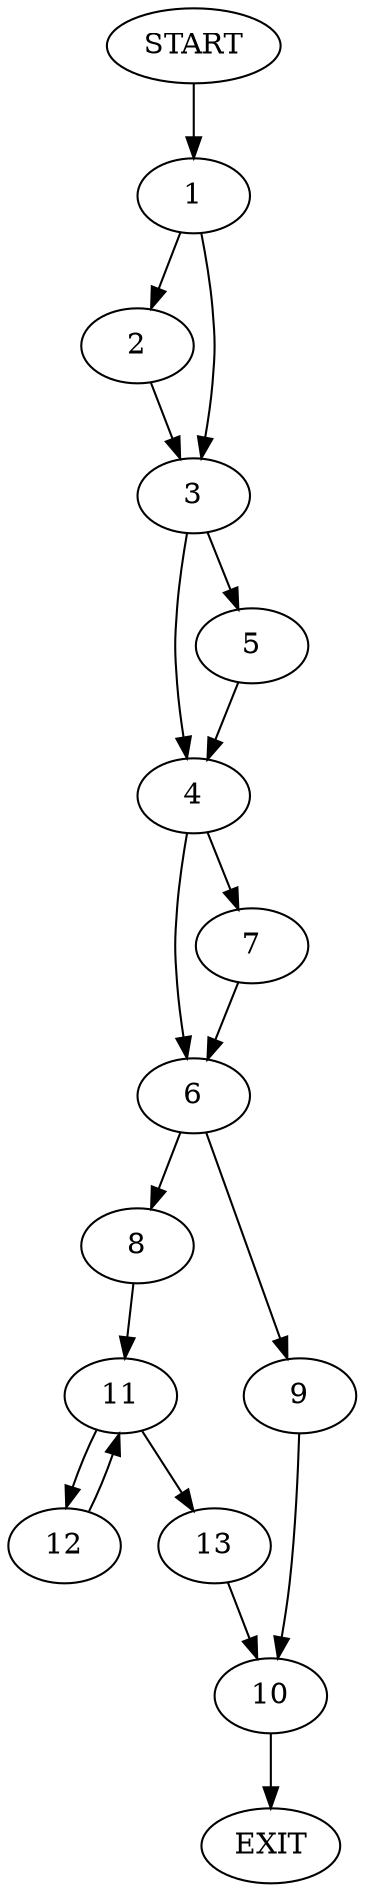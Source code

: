 digraph {
0 [label="START"]
14 [label="EXIT"]
0 -> 1
1 -> 2
1 -> 3
3 -> 4
3 -> 5
2 -> 3
4 -> 6
4 -> 7
5 -> 4
6 -> 8
6 -> 9
7 -> 6
9 -> 10
8 -> 11
11 -> 12
11 -> 13
13 -> 10
12 -> 11
10 -> 14
}

